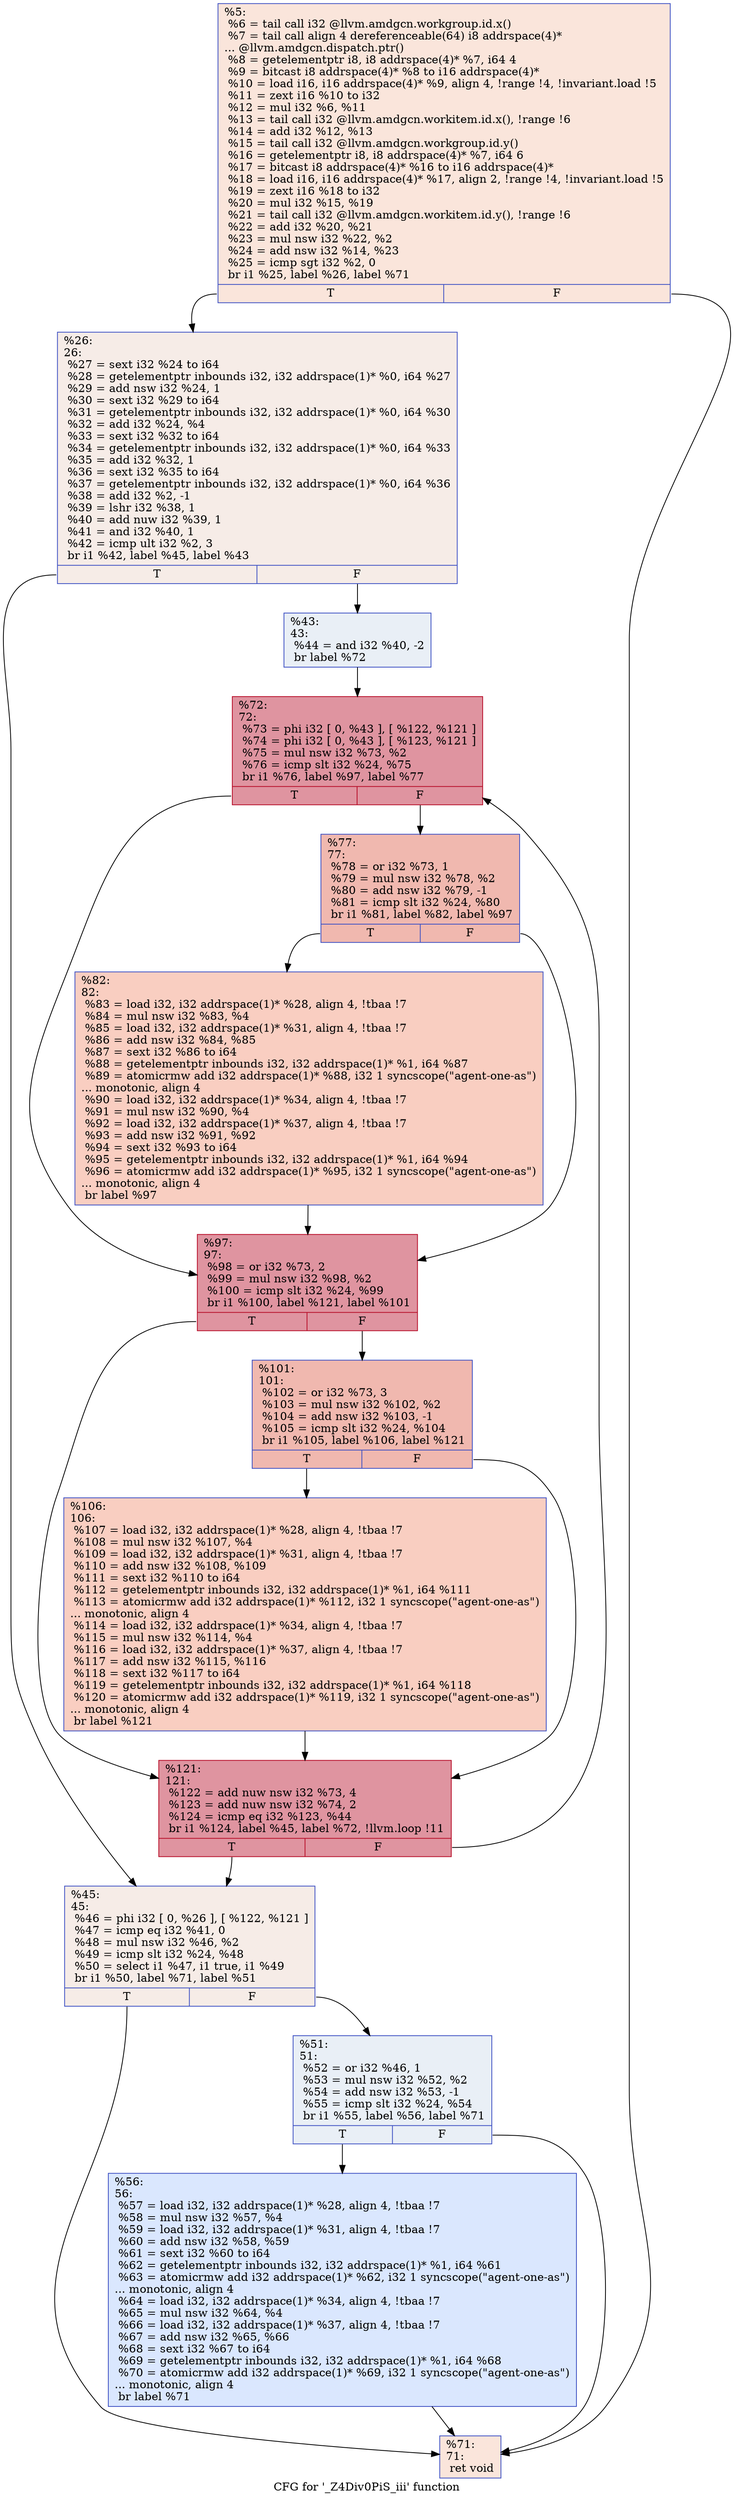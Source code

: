 digraph "CFG for '_Z4Div0PiS_iii' function" {
	label="CFG for '_Z4Div0PiS_iii' function";

	Node0x46ac3f0 [shape=record,color="#3d50c3ff", style=filled, fillcolor="#f4c5ad70",label="{%5:\l  %6 = tail call i32 @llvm.amdgcn.workgroup.id.x()\l  %7 = tail call align 4 dereferenceable(64) i8 addrspace(4)*\l... @llvm.amdgcn.dispatch.ptr()\l  %8 = getelementptr i8, i8 addrspace(4)* %7, i64 4\l  %9 = bitcast i8 addrspace(4)* %8 to i16 addrspace(4)*\l  %10 = load i16, i16 addrspace(4)* %9, align 4, !range !4, !invariant.load !5\l  %11 = zext i16 %10 to i32\l  %12 = mul i32 %6, %11\l  %13 = tail call i32 @llvm.amdgcn.workitem.id.x(), !range !6\l  %14 = add i32 %12, %13\l  %15 = tail call i32 @llvm.amdgcn.workgroup.id.y()\l  %16 = getelementptr i8, i8 addrspace(4)* %7, i64 6\l  %17 = bitcast i8 addrspace(4)* %16 to i16 addrspace(4)*\l  %18 = load i16, i16 addrspace(4)* %17, align 2, !range !4, !invariant.load !5\l  %19 = zext i16 %18 to i32\l  %20 = mul i32 %15, %19\l  %21 = tail call i32 @llvm.amdgcn.workitem.id.y(), !range !6\l  %22 = add i32 %20, %21\l  %23 = mul nsw i32 %22, %2\l  %24 = add nsw i32 %14, %23\l  %25 = icmp sgt i32 %2, 0\l  br i1 %25, label %26, label %71\l|{<s0>T|<s1>F}}"];
	Node0x46ac3f0:s0 -> Node0x46afe80;
	Node0x46ac3f0:s1 -> Node0x46aff10;
	Node0x46afe80 [shape=record,color="#3d50c3ff", style=filled, fillcolor="#ead5c970",label="{%26:\l26:                                               \l  %27 = sext i32 %24 to i64\l  %28 = getelementptr inbounds i32, i32 addrspace(1)* %0, i64 %27\l  %29 = add nsw i32 %24, 1\l  %30 = sext i32 %29 to i64\l  %31 = getelementptr inbounds i32, i32 addrspace(1)* %0, i64 %30\l  %32 = add i32 %24, %4\l  %33 = sext i32 %32 to i64\l  %34 = getelementptr inbounds i32, i32 addrspace(1)* %0, i64 %33\l  %35 = add i32 %32, 1\l  %36 = sext i32 %35 to i64\l  %37 = getelementptr inbounds i32, i32 addrspace(1)* %0, i64 %36\l  %38 = add i32 %2, -1\l  %39 = lshr i32 %38, 1\l  %40 = add nuw i32 %39, 1\l  %41 = and i32 %40, 1\l  %42 = icmp ult i32 %2, 3\l  br i1 %42, label %45, label %43\l|{<s0>T|<s1>F}}"];
	Node0x46afe80:s0 -> Node0x46b0aa0;
	Node0x46afe80:s1 -> Node0x46b0af0;
	Node0x46b0af0 [shape=record,color="#3d50c3ff", style=filled, fillcolor="#cedaeb70",label="{%43:\l43:                                               \l  %44 = and i32 %40, -2\l  br label %72\l}"];
	Node0x46b0af0 -> Node0x46b0cf0;
	Node0x46b0aa0 [shape=record,color="#3d50c3ff", style=filled, fillcolor="#ead5c970",label="{%45:\l45:                                               \l  %46 = phi i32 [ 0, %26 ], [ %122, %121 ]\l  %47 = icmp eq i32 %41, 0\l  %48 = mul nsw i32 %46, %2\l  %49 = icmp slt i32 %24, %48\l  %50 = select i1 %47, i1 true, i1 %49\l  br i1 %50, label %71, label %51\l|{<s0>T|<s1>F}}"];
	Node0x46b0aa0:s0 -> Node0x46aff10;
	Node0x46b0aa0:s1 -> Node0x46b11b0;
	Node0x46b11b0 [shape=record,color="#3d50c3ff", style=filled, fillcolor="#cedaeb70",label="{%51:\l51:                                               \l  %52 = or i32 %46, 1\l  %53 = mul nsw i32 %52, %2\l  %54 = add nsw i32 %53, -1\l  %55 = icmp slt i32 %24, %54\l  br i1 %55, label %56, label %71\l|{<s0>T|<s1>F}}"];
	Node0x46b11b0:s0 -> Node0x46b1530;
	Node0x46b11b0:s1 -> Node0x46aff10;
	Node0x46b1530 [shape=record,color="#3d50c3ff", style=filled, fillcolor="#abc8fd70",label="{%56:\l56:                                               \l  %57 = load i32, i32 addrspace(1)* %28, align 4, !tbaa !7\l  %58 = mul nsw i32 %57, %4\l  %59 = load i32, i32 addrspace(1)* %31, align 4, !tbaa !7\l  %60 = add nsw i32 %58, %59\l  %61 = sext i32 %60 to i64\l  %62 = getelementptr inbounds i32, i32 addrspace(1)* %1, i64 %61\l  %63 = atomicrmw add i32 addrspace(1)* %62, i32 1 syncscope(\"agent-one-as\")\l... monotonic, align 4\l  %64 = load i32, i32 addrspace(1)* %34, align 4, !tbaa !7\l  %65 = mul nsw i32 %64, %4\l  %66 = load i32, i32 addrspace(1)* %37, align 4, !tbaa !7\l  %67 = add nsw i32 %65, %66\l  %68 = sext i32 %67 to i64\l  %69 = getelementptr inbounds i32, i32 addrspace(1)* %1, i64 %68\l  %70 = atomicrmw add i32 addrspace(1)* %69, i32 1 syncscope(\"agent-one-as\")\l... monotonic, align 4\l  br label %71\l}"];
	Node0x46b1530 -> Node0x46aff10;
	Node0x46aff10 [shape=record,color="#3d50c3ff", style=filled, fillcolor="#f4c5ad70",label="{%71:\l71:                                               \l  ret void\l}"];
	Node0x46b0cf0 [shape=record,color="#b70d28ff", style=filled, fillcolor="#b70d2870",label="{%72:\l72:                                               \l  %73 = phi i32 [ 0, %43 ], [ %122, %121 ]\l  %74 = phi i32 [ 0, %43 ], [ %123, %121 ]\l  %75 = mul nsw i32 %73, %2\l  %76 = icmp slt i32 %24, %75\l  br i1 %76, label %97, label %77\l|{<s0>T|<s1>F}}"];
	Node0x46b0cf0:s0 -> Node0x46b2a30;
	Node0x46b0cf0:s1 -> Node0x46b2a80;
	Node0x46b2a80 [shape=record,color="#3d50c3ff", style=filled, fillcolor="#dc5d4a70",label="{%77:\l77:                                               \l  %78 = or i32 %73, 1\l  %79 = mul nsw i32 %78, %2\l  %80 = add nsw i32 %79, -1\l  %81 = icmp slt i32 %24, %80\l  br i1 %81, label %82, label %97\l|{<s0>T|<s1>F}}"];
	Node0x46b2a80:s0 -> Node0x46b2e00;
	Node0x46b2a80:s1 -> Node0x46b2a30;
	Node0x46b2e00 [shape=record,color="#3d50c3ff", style=filled, fillcolor="#f2907270",label="{%82:\l82:                                               \l  %83 = load i32, i32 addrspace(1)* %28, align 4, !tbaa !7\l  %84 = mul nsw i32 %83, %4\l  %85 = load i32, i32 addrspace(1)* %31, align 4, !tbaa !7\l  %86 = add nsw i32 %84, %85\l  %87 = sext i32 %86 to i64\l  %88 = getelementptr inbounds i32, i32 addrspace(1)* %1, i64 %87\l  %89 = atomicrmw add i32 addrspace(1)* %88, i32 1 syncscope(\"agent-one-as\")\l... monotonic, align 4\l  %90 = load i32, i32 addrspace(1)* %34, align 4, !tbaa !7\l  %91 = mul nsw i32 %90, %4\l  %92 = load i32, i32 addrspace(1)* %37, align 4, !tbaa !7\l  %93 = add nsw i32 %91, %92\l  %94 = sext i32 %93 to i64\l  %95 = getelementptr inbounds i32, i32 addrspace(1)* %1, i64 %94\l  %96 = atomicrmw add i32 addrspace(1)* %95, i32 1 syncscope(\"agent-one-as\")\l... monotonic, align 4\l  br label %97\l}"];
	Node0x46b2e00 -> Node0x46b2a30;
	Node0x46b2a30 [shape=record,color="#b70d28ff", style=filled, fillcolor="#b70d2870",label="{%97:\l97:                                               \l  %98 = or i32 %73, 2\l  %99 = mul nsw i32 %98, %2\l  %100 = icmp slt i32 %24, %99\l  br i1 %100, label %121, label %101\l|{<s0>T|<s1>F}}"];
	Node0x46b2a30:s0 -> Node0x46b0de0;
	Node0x46b2a30:s1 -> Node0x46b3890;
	Node0x46b3890 [shape=record,color="#3d50c3ff", style=filled, fillcolor="#dc5d4a70",label="{%101:\l101:                                              \l  %102 = or i32 %73, 3\l  %103 = mul nsw i32 %102, %2\l  %104 = add nsw i32 %103, -1\l  %105 = icmp slt i32 %24, %104\l  br i1 %105, label %106, label %121\l|{<s0>T|<s1>F}}"];
	Node0x46b3890:s0 -> Node0x46b3bd0;
	Node0x46b3890:s1 -> Node0x46b0de0;
	Node0x46b3bd0 [shape=record,color="#3d50c3ff", style=filled, fillcolor="#f2907270",label="{%106:\l106:                                              \l  %107 = load i32, i32 addrspace(1)* %28, align 4, !tbaa !7\l  %108 = mul nsw i32 %107, %4\l  %109 = load i32, i32 addrspace(1)* %31, align 4, !tbaa !7\l  %110 = add nsw i32 %108, %109\l  %111 = sext i32 %110 to i64\l  %112 = getelementptr inbounds i32, i32 addrspace(1)* %1, i64 %111\l  %113 = atomicrmw add i32 addrspace(1)* %112, i32 1 syncscope(\"agent-one-as\")\l... monotonic, align 4\l  %114 = load i32, i32 addrspace(1)* %34, align 4, !tbaa !7\l  %115 = mul nsw i32 %114, %4\l  %116 = load i32, i32 addrspace(1)* %37, align 4, !tbaa !7\l  %117 = add nsw i32 %115, %116\l  %118 = sext i32 %117 to i64\l  %119 = getelementptr inbounds i32, i32 addrspace(1)* %1, i64 %118\l  %120 = atomicrmw add i32 addrspace(1)* %119, i32 1 syncscope(\"agent-one-as\")\l... monotonic, align 4\l  br label %121\l}"];
	Node0x46b3bd0 -> Node0x46b0de0;
	Node0x46b0de0 [shape=record,color="#b70d28ff", style=filled, fillcolor="#b70d2870",label="{%121:\l121:                                              \l  %122 = add nuw nsw i32 %73, 4\l  %123 = add nuw nsw i32 %74, 2\l  %124 = icmp eq i32 %123, %44\l  br i1 %124, label %45, label %72, !llvm.loop !11\l|{<s0>T|<s1>F}}"];
	Node0x46b0de0:s0 -> Node0x46b0aa0;
	Node0x46b0de0:s1 -> Node0x46b0cf0;
}

